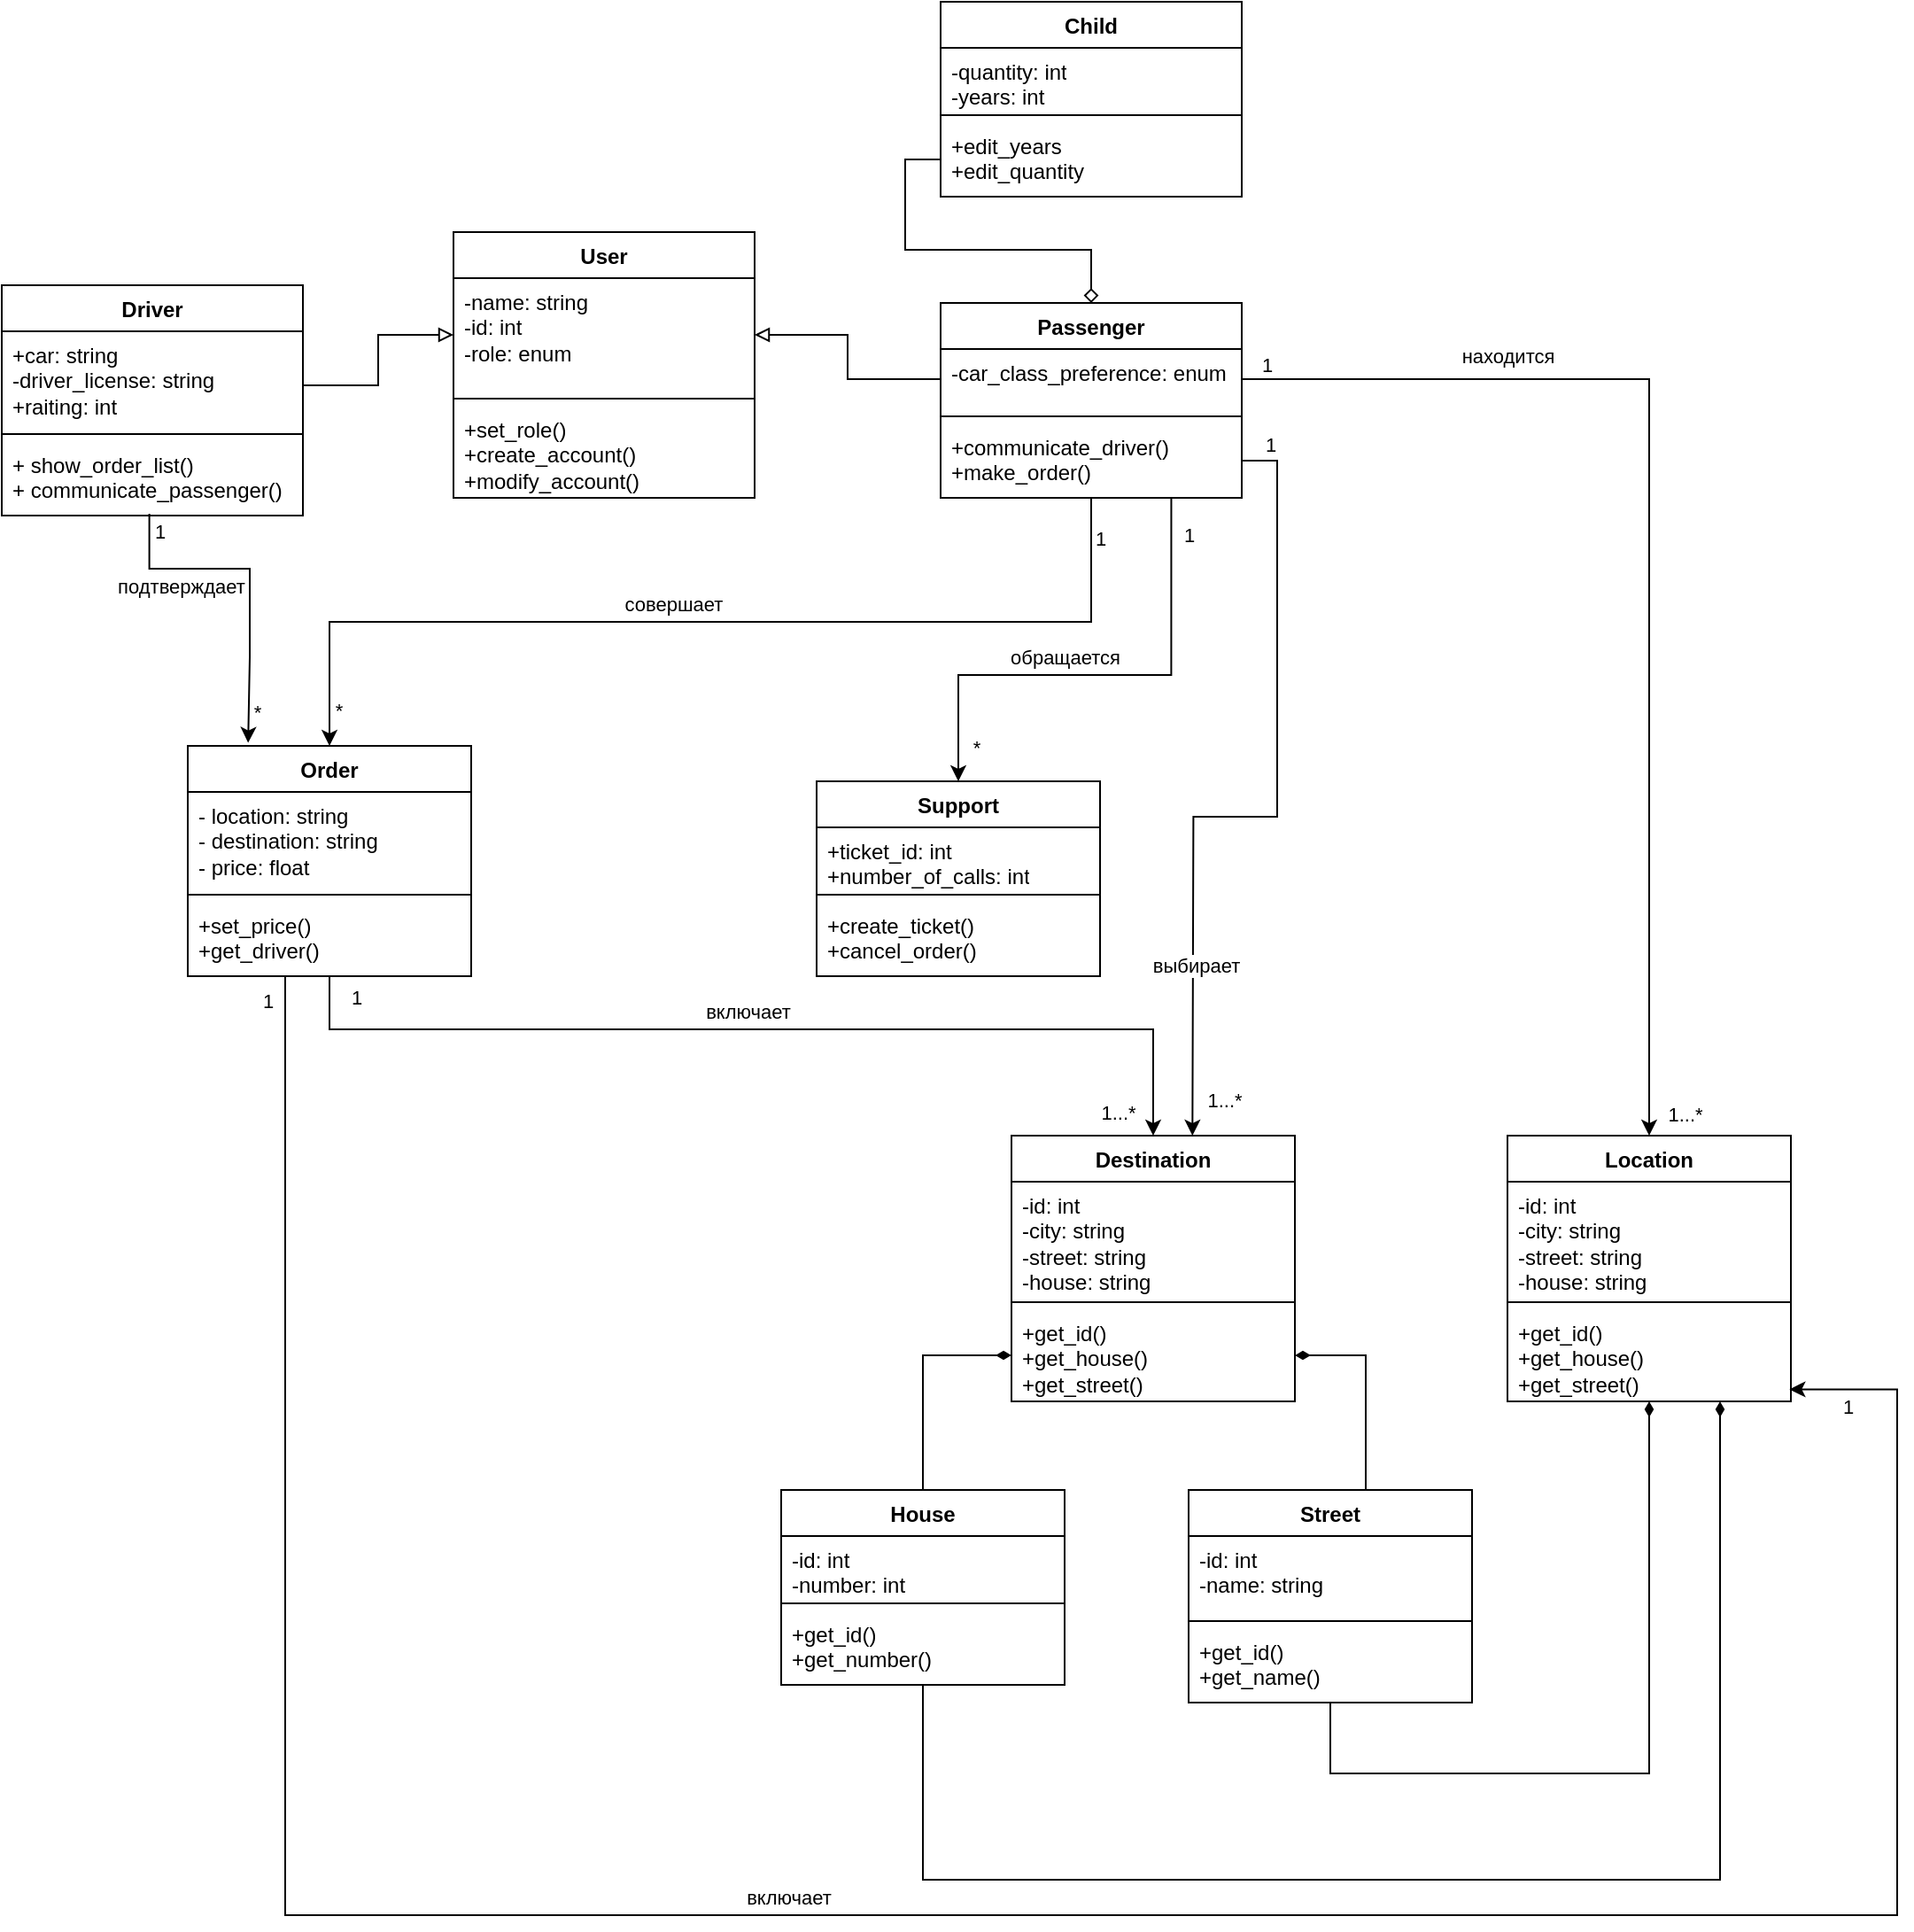 <mxfile version="24.2.7" type="github">
  <diagram name="Page-1" id="c4acf3e9-155e-7222-9cf6-157b1a14988f">
    <mxGraphModel dx="1708" dy="934" grid="1" gridSize="10" guides="1" tooltips="1" connect="1" arrows="1" fold="1" page="1" pageScale="1" pageWidth="850" pageHeight="1100" background="none" math="0" shadow="0">
      <root>
        <mxCell id="0" />
        <mxCell id="1" parent="0" />
        <mxCell id="ozyCctjF64l-_EtrSuxP-61" value="Driver" style="swimlane;fontStyle=1;align=center;verticalAlign=top;childLayout=stackLayout;horizontal=1;startSize=26;horizontalStack=0;resizeParent=1;resizeParentMax=0;resizeLast=0;collapsible=1;marginBottom=0;whiteSpace=wrap;html=1;" vertex="1" parent="1">
          <mxGeometry x="10" y="180" width="170" height="130" as="geometry" />
        </mxCell>
        <mxCell id="ozyCctjF64l-_EtrSuxP-62" value="+car: string&lt;div&gt;-driver_license: string&lt;/div&gt;&lt;div&gt;+raiting: int&lt;br&gt;&lt;/div&gt;" style="text;strokeColor=none;fillColor=none;align=left;verticalAlign=top;spacingLeft=4;spacingRight=4;overflow=hidden;rotatable=0;points=[[0,0.5],[1,0.5]];portConstraint=eastwest;whiteSpace=wrap;html=1;" vertex="1" parent="ozyCctjF64l-_EtrSuxP-61">
          <mxGeometry y="26" width="170" height="54" as="geometry" />
        </mxCell>
        <mxCell id="ozyCctjF64l-_EtrSuxP-63" value="" style="line;strokeWidth=1;fillColor=none;align=left;verticalAlign=middle;spacingTop=-1;spacingLeft=3;spacingRight=3;rotatable=0;labelPosition=right;points=[];portConstraint=eastwest;strokeColor=inherit;" vertex="1" parent="ozyCctjF64l-_EtrSuxP-61">
          <mxGeometry y="80" width="170" height="8" as="geometry" />
        </mxCell>
        <mxCell id="ozyCctjF64l-_EtrSuxP-64" value="+ show_order_list()&lt;div&gt;+ communicate_passenger()&lt;/div&gt;" style="text;strokeColor=none;fillColor=none;align=left;verticalAlign=top;spacingLeft=4;spacingRight=4;overflow=hidden;rotatable=0;points=[[0,0.5],[1,0.5]];portConstraint=eastwest;whiteSpace=wrap;html=1;" vertex="1" parent="ozyCctjF64l-_EtrSuxP-61">
          <mxGeometry y="88" width="170" height="42" as="geometry" />
        </mxCell>
        <mxCell id="ozyCctjF64l-_EtrSuxP-69" value="Passenger" style="swimlane;fontStyle=1;align=center;verticalAlign=top;childLayout=stackLayout;horizontal=1;startSize=26;horizontalStack=0;resizeParent=1;resizeParentMax=0;resizeLast=0;collapsible=1;marginBottom=0;whiteSpace=wrap;html=1;" vertex="1" parent="1">
          <mxGeometry x="540" y="190" width="170" height="110" as="geometry" />
        </mxCell>
        <mxCell id="ozyCctjF64l-_EtrSuxP-70" value="&lt;div&gt;-car_class_preference: enum&lt;/div&gt;" style="text;strokeColor=none;fillColor=none;align=left;verticalAlign=top;spacingLeft=4;spacingRight=4;overflow=hidden;rotatable=0;points=[[0,0.5],[1,0.5]];portConstraint=eastwest;whiteSpace=wrap;html=1;" vertex="1" parent="ozyCctjF64l-_EtrSuxP-69">
          <mxGeometry y="26" width="170" height="34" as="geometry" />
        </mxCell>
        <mxCell id="ozyCctjF64l-_EtrSuxP-71" value="" style="line;strokeWidth=1;fillColor=none;align=left;verticalAlign=middle;spacingTop=-1;spacingLeft=3;spacingRight=3;rotatable=0;labelPosition=right;points=[];portConstraint=eastwest;strokeColor=inherit;" vertex="1" parent="ozyCctjF64l-_EtrSuxP-69">
          <mxGeometry y="60" width="170" height="8" as="geometry" />
        </mxCell>
        <mxCell id="ozyCctjF64l-_EtrSuxP-72" value="&lt;div&gt;+communicate_driver()&lt;/div&gt;&lt;div&gt;+make_order()&lt;/div&gt;" style="text;strokeColor=none;fillColor=none;align=left;verticalAlign=top;spacingLeft=4;spacingRight=4;overflow=hidden;rotatable=0;points=[[0,0.5],[1,0.5]];portConstraint=eastwest;whiteSpace=wrap;html=1;" vertex="1" parent="ozyCctjF64l-_EtrSuxP-69">
          <mxGeometry y="68" width="170" height="42" as="geometry" />
        </mxCell>
        <mxCell id="ozyCctjF64l-_EtrSuxP-73" value="Order" style="swimlane;fontStyle=1;align=center;verticalAlign=top;childLayout=stackLayout;horizontal=1;startSize=26;horizontalStack=0;resizeParent=1;resizeParentMax=0;resizeLast=0;collapsible=1;marginBottom=0;whiteSpace=wrap;html=1;" vertex="1" parent="1">
          <mxGeometry x="115" y="440" width="160" height="130" as="geometry" />
        </mxCell>
        <mxCell id="ozyCctjF64l-_EtrSuxP-74" value="- location: string&lt;div&gt;- destination: string&lt;/div&gt;&lt;div&gt;&lt;span style=&quot;background-color: initial;&quot;&gt;- price: float&lt;/span&gt;&lt;/div&gt;" style="text;strokeColor=none;fillColor=none;align=left;verticalAlign=top;spacingLeft=4;spacingRight=4;overflow=hidden;rotatable=0;points=[[0,0.5],[1,0.5]];portConstraint=eastwest;whiteSpace=wrap;html=1;" vertex="1" parent="ozyCctjF64l-_EtrSuxP-73">
          <mxGeometry y="26" width="160" height="54" as="geometry" />
        </mxCell>
        <mxCell id="ozyCctjF64l-_EtrSuxP-75" value="" style="line;strokeWidth=1;fillColor=none;align=left;verticalAlign=middle;spacingTop=-1;spacingLeft=3;spacingRight=3;rotatable=0;labelPosition=right;points=[];portConstraint=eastwest;strokeColor=inherit;" vertex="1" parent="ozyCctjF64l-_EtrSuxP-73">
          <mxGeometry y="80" width="160" height="8" as="geometry" />
        </mxCell>
        <mxCell id="ozyCctjF64l-_EtrSuxP-76" value="+set_price()&lt;div&gt;+get_driver()&lt;/div&gt;" style="text;strokeColor=none;fillColor=none;align=left;verticalAlign=top;spacingLeft=4;spacingRight=4;overflow=hidden;rotatable=0;points=[[0,0.5],[1,0.5]];portConstraint=eastwest;whiteSpace=wrap;html=1;" vertex="1" parent="ozyCctjF64l-_EtrSuxP-73">
          <mxGeometry y="88" width="160" height="42" as="geometry" />
        </mxCell>
        <mxCell id="ozyCctjF64l-_EtrSuxP-81" value="Support" style="swimlane;fontStyle=1;align=center;verticalAlign=top;childLayout=stackLayout;horizontal=1;startSize=26;horizontalStack=0;resizeParent=1;resizeParentMax=0;resizeLast=0;collapsible=1;marginBottom=0;whiteSpace=wrap;html=1;" vertex="1" parent="1">
          <mxGeometry x="470" y="460" width="160" height="110" as="geometry" />
        </mxCell>
        <mxCell id="ozyCctjF64l-_EtrSuxP-82" value="+ticket_id: int&lt;div&gt;+number_of_calls: int&lt;/div&gt;" style="text;strokeColor=none;fillColor=none;align=left;verticalAlign=top;spacingLeft=4;spacingRight=4;overflow=hidden;rotatable=0;points=[[0,0.5],[1,0.5]];portConstraint=eastwest;whiteSpace=wrap;html=1;" vertex="1" parent="ozyCctjF64l-_EtrSuxP-81">
          <mxGeometry y="26" width="160" height="34" as="geometry" />
        </mxCell>
        <mxCell id="ozyCctjF64l-_EtrSuxP-83" value="" style="line;strokeWidth=1;fillColor=none;align=left;verticalAlign=middle;spacingTop=-1;spacingLeft=3;spacingRight=3;rotatable=0;labelPosition=right;points=[];portConstraint=eastwest;strokeColor=inherit;" vertex="1" parent="ozyCctjF64l-_EtrSuxP-81">
          <mxGeometry y="60" width="160" height="8" as="geometry" />
        </mxCell>
        <mxCell id="ozyCctjF64l-_EtrSuxP-84" value="+create_ticket()&lt;div&gt;+cancel_order()&lt;/div&gt;" style="text;strokeColor=none;fillColor=none;align=left;verticalAlign=top;spacingLeft=4;spacingRight=4;overflow=hidden;rotatable=0;points=[[0,0.5],[1,0.5]];portConstraint=eastwest;whiteSpace=wrap;html=1;" vertex="1" parent="ozyCctjF64l-_EtrSuxP-81">
          <mxGeometry y="68" width="160" height="42" as="geometry" />
        </mxCell>
        <mxCell id="ozyCctjF64l-_EtrSuxP-129" value="" style="edgeStyle=orthogonalEdgeStyle;rounded=0;orthogonalLoop=1;jettySize=auto;html=1;startArrow=classic;startFill=1;endArrow=none;endFill=0;" edge="1" parent="1" source="ozyCctjF64l-_EtrSuxP-85" target="ozyCctjF64l-_EtrSuxP-76">
          <mxGeometry relative="1" as="geometry">
            <Array as="points">
              <mxPoint x="660" y="600" />
              <mxPoint x="195" y="600" />
            </Array>
          </mxGeometry>
        </mxCell>
        <mxCell id="ozyCctjF64l-_EtrSuxP-136" value="включает" style="edgeLabel;html=1;align=center;verticalAlign=middle;resizable=0;points=[];" vertex="1" connectable="0" parent="ozyCctjF64l-_EtrSuxP-129">
          <mxGeometry x="-0.396" y="2" relative="1" as="geometry">
            <mxPoint x="-122" y="-12" as="offset" />
          </mxGeometry>
        </mxCell>
        <mxCell id="ozyCctjF64l-_EtrSuxP-147" value="1...*" style="edgeLabel;html=1;align=center;verticalAlign=middle;resizable=0;points=[];" vertex="1" connectable="0" parent="ozyCctjF64l-_EtrSuxP-129">
          <mxGeometry x="-0.951" relative="1" as="geometry">
            <mxPoint x="-20" as="offset" />
          </mxGeometry>
        </mxCell>
        <mxCell id="ozyCctjF64l-_EtrSuxP-148" value="1" style="edgeLabel;html=1;align=center;verticalAlign=middle;resizable=0;points=[];" vertex="1" connectable="0" parent="ozyCctjF64l-_EtrSuxP-129">
          <mxGeometry x="0.959" y="-1" relative="1" as="geometry">
            <mxPoint x="14" as="offset" />
          </mxGeometry>
        </mxCell>
        <mxCell id="ozyCctjF64l-_EtrSuxP-85" value="Destination" style="swimlane;fontStyle=1;align=center;verticalAlign=top;childLayout=stackLayout;horizontal=1;startSize=26;horizontalStack=0;resizeParent=1;resizeParentMax=0;resizeLast=0;collapsible=1;marginBottom=0;whiteSpace=wrap;html=1;" vertex="1" parent="1">
          <mxGeometry x="580" y="660" width="160" height="150" as="geometry" />
        </mxCell>
        <mxCell id="ozyCctjF64l-_EtrSuxP-86" value="&lt;div&gt;-id: int&lt;/div&gt;&lt;div&gt;-city: string&lt;/div&gt;&lt;div&gt;-street: string&lt;/div&gt;&lt;div&gt;-house: string&lt;/div&gt;" style="text;strokeColor=none;fillColor=none;align=left;verticalAlign=top;spacingLeft=4;spacingRight=4;overflow=hidden;rotatable=0;points=[[0,0.5],[1,0.5]];portConstraint=eastwest;whiteSpace=wrap;html=1;" vertex="1" parent="ozyCctjF64l-_EtrSuxP-85">
          <mxGeometry y="26" width="160" height="64" as="geometry" />
        </mxCell>
        <mxCell id="ozyCctjF64l-_EtrSuxP-87" value="" style="line;strokeWidth=1;fillColor=none;align=left;verticalAlign=middle;spacingTop=-1;spacingLeft=3;spacingRight=3;rotatable=0;labelPosition=right;points=[];portConstraint=eastwest;strokeColor=inherit;" vertex="1" parent="ozyCctjF64l-_EtrSuxP-85">
          <mxGeometry y="90" width="160" height="8" as="geometry" />
        </mxCell>
        <mxCell id="ozyCctjF64l-_EtrSuxP-88" value="+get_id()&lt;div&gt;+get_house()&lt;/div&gt;&lt;div&gt;+get_street()&lt;/div&gt;" style="text;strokeColor=none;fillColor=none;align=left;verticalAlign=top;spacingLeft=4;spacingRight=4;overflow=hidden;rotatable=0;points=[[0,0.5],[1,0.5]];portConstraint=eastwest;whiteSpace=wrap;html=1;" vertex="1" parent="ozyCctjF64l-_EtrSuxP-85">
          <mxGeometry y="98" width="160" height="52" as="geometry" />
        </mxCell>
        <mxCell id="ozyCctjF64l-_EtrSuxP-94" value="User" style="swimlane;fontStyle=1;align=center;verticalAlign=top;childLayout=stackLayout;horizontal=1;startSize=26;horizontalStack=0;resizeParent=1;resizeParentMax=0;resizeLast=0;collapsible=1;marginBottom=0;whiteSpace=wrap;html=1;" vertex="1" parent="1">
          <mxGeometry x="265" y="150" width="170" height="150" as="geometry" />
        </mxCell>
        <mxCell id="ozyCctjF64l-_EtrSuxP-95" value="-name: string&lt;div&gt;-id: int&lt;/div&gt;&lt;div&gt;-role: enum&lt;/div&gt;" style="text;strokeColor=none;fillColor=none;align=left;verticalAlign=top;spacingLeft=4;spacingRight=4;overflow=hidden;rotatable=0;points=[[0,0.5],[1,0.5]];portConstraint=eastwest;whiteSpace=wrap;html=1;" vertex="1" parent="ozyCctjF64l-_EtrSuxP-94">
          <mxGeometry y="26" width="170" height="64" as="geometry" />
        </mxCell>
        <mxCell id="ozyCctjF64l-_EtrSuxP-96" value="" style="line;strokeWidth=1;fillColor=none;align=left;verticalAlign=middle;spacingTop=-1;spacingLeft=3;spacingRight=3;rotatable=0;labelPosition=right;points=[];portConstraint=eastwest;strokeColor=inherit;" vertex="1" parent="ozyCctjF64l-_EtrSuxP-94">
          <mxGeometry y="90" width="170" height="8" as="geometry" />
        </mxCell>
        <mxCell id="ozyCctjF64l-_EtrSuxP-97" value="+set_role()&lt;div&gt;+&lt;span style=&quot;background-color: initial;&quot;&gt;create_account()&lt;/span&gt;&lt;/div&gt;&lt;div&gt;+modify_account()&lt;/div&gt;&lt;div&gt;&lt;br&gt;&lt;/div&gt;" style="text;strokeColor=none;fillColor=none;align=left;verticalAlign=top;spacingLeft=4;spacingRight=4;overflow=hidden;rotatable=0;points=[[0,0.5],[1,0.5]];portConstraint=eastwest;whiteSpace=wrap;html=1;" vertex="1" parent="ozyCctjF64l-_EtrSuxP-94">
          <mxGeometry y="98" width="170" height="52" as="geometry" />
        </mxCell>
        <mxCell id="ozyCctjF64l-_EtrSuxP-102" value="" style="edgeStyle=orthogonalEdgeStyle;rounded=0;orthogonalLoop=1;jettySize=auto;html=1;endArrow=none;endFill=0;entryX=0;entryY=0.5;entryDx=0;entryDy=0;startArrow=block;startFill=0;" edge="1" parent="1" source="ozyCctjF64l-_EtrSuxP-95" target="ozyCctjF64l-_EtrSuxP-70">
          <mxGeometry relative="1" as="geometry" />
        </mxCell>
        <mxCell id="ozyCctjF64l-_EtrSuxP-103" value="" style="edgeStyle=orthogonalEdgeStyle;rounded=0;orthogonalLoop=1;jettySize=auto;html=1;endArrow=none;endFill=0;entryX=1.002;entryY=0.564;entryDx=0;entryDy=0;entryPerimeter=0;startArrow=block;startFill=0;" edge="1" parent="1" source="ozyCctjF64l-_EtrSuxP-95" target="ozyCctjF64l-_EtrSuxP-62">
          <mxGeometry relative="1" as="geometry" />
        </mxCell>
        <mxCell id="ozyCctjF64l-_EtrSuxP-108" value="" style="edgeStyle=orthogonalEdgeStyle;rounded=0;orthogonalLoop=1;jettySize=auto;html=1;exitX=0.5;exitY=1.003;exitDx=0;exitDy=0;exitPerimeter=0;entryX=0.5;entryY=0;entryDx=0;entryDy=0;" edge="1" parent="1" source="ozyCctjF64l-_EtrSuxP-72" target="ozyCctjF64l-_EtrSuxP-73">
          <mxGeometry relative="1" as="geometry" />
        </mxCell>
        <mxCell id="ozyCctjF64l-_EtrSuxP-109" value="совершает" style="edgeLabel;html=1;align=center;verticalAlign=middle;resizable=0;points=[];" vertex="1" connectable="0" parent="ozyCctjF64l-_EtrSuxP-108">
          <mxGeometry x="0.076" relative="1" as="geometry">
            <mxPoint y="-10" as="offset" />
          </mxGeometry>
        </mxCell>
        <mxCell id="ozyCctjF64l-_EtrSuxP-110" value="1" style="edgeLabel;html=1;align=center;verticalAlign=middle;resizable=0;points=[];" vertex="1" connectable="0" parent="ozyCctjF64l-_EtrSuxP-108">
          <mxGeometry x="-0.92" y="-1" relative="1" as="geometry">
            <mxPoint x="6" as="offset" />
          </mxGeometry>
        </mxCell>
        <mxCell id="ozyCctjF64l-_EtrSuxP-111" value="*" style="edgeLabel;html=1;align=center;verticalAlign=middle;resizable=0;points=[];" vertex="1" connectable="0" parent="ozyCctjF64l-_EtrSuxP-108">
          <mxGeometry x="0.885" y="3" relative="1" as="geometry">
            <mxPoint x="2" y="13" as="offset" />
          </mxGeometry>
        </mxCell>
        <mxCell id="ozyCctjF64l-_EtrSuxP-112" value="" style="edgeStyle=orthogonalEdgeStyle;rounded=0;orthogonalLoop=1;jettySize=auto;html=1;entryX=0.213;entryY=-0.013;entryDx=0;entryDy=0;entryPerimeter=0;exitX=0.49;exitY=0.976;exitDx=0;exitDy=0;exitPerimeter=0;" edge="1" parent="1" source="ozyCctjF64l-_EtrSuxP-64" target="ozyCctjF64l-_EtrSuxP-73">
          <mxGeometry relative="1" as="geometry">
            <mxPoint x="95" y="280" as="sourcePoint" />
            <mxPoint x="145.08" y="419.87" as="targetPoint" />
            <Array as="points">
              <mxPoint x="93" y="340" />
              <mxPoint x="150" y="340" />
              <mxPoint x="150" y="390" />
              <mxPoint x="149" y="390" />
            </Array>
          </mxGeometry>
        </mxCell>
        <mxCell id="ozyCctjF64l-_EtrSuxP-113" value="подтверждает" style="edgeLabel;html=1;align=center;verticalAlign=middle;resizable=0;points=[];" vertex="1" connectable="0" parent="ozyCctjF64l-_EtrSuxP-112">
          <mxGeometry x="-0.114" y="-1" relative="1" as="geometry">
            <mxPoint x="-35" y="9" as="offset" />
          </mxGeometry>
        </mxCell>
        <mxCell id="ozyCctjF64l-_EtrSuxP-114" value="1" style="edgeLabel;html=1;align=center;verticalAlign=middle;resizable=0;points=[];" vertex="1" connectable="0" parent="ozyCctjF64l-_EtrSuxP-112">
          <mxGeometry x="-0.896" y="1" relative="1" as="geometry">
            <mxPoint x="4" as="offset" />
          </mxGeometry>
        </mxCell>
        <mxCell id="ozyCctjF64l-_EtrSuxP-115" value="*" style="edgeLabel;html=1;align=center;verticalAlign=middle;resizable=0;points=[];" vertex="1" connectable="0" parent="ozyCctjF64l-_EtrSuxP-112">
          <mxGeometry x="0.916" y="-1" relative="1" as="geometry">
            <mxPoint x="6" y="-10" as="offset" />
          </mxGeometry>
        </mxCell>
        <mxCell id="ozyCctjF64l-_EtrSuxP-121" style="edgeStyle=orthogonalEdgeStyle;rounded=0;orthogonalLoop=1;jettySize=auto;html=1;entryX=0.766;entryY=0.99;entryDx=0;entryDy=0;entryPerimeter=0;startArrow=classic;startFill=1;endArrow=none;endFill=0;" edge="1" parent="1" source="ozyCctjF64l-_EtrSuxP-81" target="ozyCctjF64l-_EtrSuxP-72">
          <mxGeometry relative="1" as="geometry">
            <Array as="points">
              <mxPoint x="550" y="400" />
              <mxPoint x="670" y="400" />
            </Array>
          </mxGeometry>
        </mxCell>
        <mxCell id="ozyCctjF64l-_EtrSuxP-122" value="обращается" style="edgeLabel;html=1;align=center;verticalAlign=middle;resizable=0;points=[];" vertex="1" connectable="0" parent="ozyCctjF64l-_EtrSuxP-121">
          <mxGeometry x="0.075" y="-2" relative="1" as="geometry">
            <mxPoint x="-31" y="-12" as="offset" />
          </mxGeometry>
        </mxCell>
        <mxCell id="ozyCctjF64l-_EtrSuxP-123" value="1" style="edgeLabel;html=1;align=center;verticalAlign=middle;resizable=0;points=[];" vertex="1" connectable="0" parent="ozyCctjF64l-_EtrSuxP-121">
          <mxGeometry x="0.851" y="-3" relative="1" as="geometry">
            <mxPoint x="7" as="offset" />
          </mxGeometry>
        </mxCell>
        <mxCell id="ozyCctjF64l-_EtrSuxP-124" value="*" style="edgeLabel;html=1;align=center;verticalAlign=middle;resizable=0;points=[];" vertex="1" connectable="0" parent="ozyCctjF64l-_EtrSuxP-121">
          <mxGeometry x="-0.861" y="1" relative="1" as="geometry">
            <mxPoint x="11" as="offset" />
          </mxGeometry>
        </mxCell>
        <mxCell id="ozyCctjF64l-_EtrSuxP-132" value="" style="edgeStyle=orthogonalEdgeStyle;rounded=0;orthogonalLoop=1;jettySize=auto;html=1;entryX=0.451;entryY=-0.001;entryDx=0;entryDy=0;entryPerimeter=0;" edge="1" parent="1" source="ozyCctjF64l-_EtrSuxP-72">
          <mxGeometry relative="1" as="geometry">
            <mxPoint x="740" y="279.12" as="sourcePoint" />
            <mxPoint x="682.16" y="659.996" as="targetPoint" />
          </mxGeometry>
        </mxCell>
        <mxCell id="ozyCctjF64l-_EtrSuxP-133" value="1" style="edgeLabel;html=1;align=center;verticalAlign=middle;resizable=0;points=[];" vertex="1" connectable="0" parent="ozyCctjF64l-_EtrSuxP-132">
          <mxGeometry x="-0.928" relative="1" as="geometry">
            <mxPoint y="-9" as="offset" />
          </mxGeometry>
        </mxCell>
        <mxCell id="ozyCctjF64l-_EtrSuxP-134" value="1...*" style="edgeLabel;html=1;align=center;verticalAlign=middle;resizable=0;points=[];" vertex="1" connectable="0" parent="ozyCctjF64l-_EtrSuxP-132">
          <mxGeometry x="0.909" y="-2" relative="1" as="geometry">
            <mxPoint x="20" as="offset" />
          </mxGeometry>
        </mxCell>
        <mxCell id="ozyCctjF64l-_EtrSuxP-135" value="выбирает" style="edgeLabel;html=1;align=center;verticalAlign=middle;resizable=0;points=[];" vertex="1" connectable="0" parent="ozyCctjF64l-_EtrSuxP-132">
          <mxGeometry x="0.57" y="1" relative="1" as="geometry">
            <mxPoint as="offset" />
          </mxGeometry>
        </mxCell>
        <mxCell id="ozyCctjF64l-_EtrSuxP-145" style="edgeStyle=orthogonalEdgeStyle;rounded=0;orthogonalLoop=1;jettySize=auto;html=1;entryX=0;entryY=0.5;entryDx=0;entryDy=0;endArrow=diamondThin;endFill=1;" edge="1" parent="1" source="ozyCctjF64l-_EtrSuxP-137" target="ozyCctjF64l-_EtrSuxP-88">
          <mxGeometry relative="1" as="geometry" />
        </mxCell>
        <mxCell id="ozyCctjF64l-_EtrSuxP-154" style="edgeStyle=orthogonalEdgeStyle;rounded=0;orthogonalLoop=1;jettySize=auto;html=1;endArrow=diamondThin;endFill=1;" edge="1" parent="1" source="ozyCctjF64l-_EtrSuxP-137" target="ozyCctjF64l-_EtrSuxP-152">
          <mxGeometry relative="1" as="geometry">
            <Array as="points">
              <mxPoint x="530" y="1080" />
              <mxPoint x="980" y="1080" />
            </Array>
          </mxGeometry>
        </mxCell>
        <mxCell id="ozyCctjF64l-_EtrSuxP-137" value="House" style="swimlane;fontStyle=1;align=center;verticalAlign=top;childLayout=stackLayout;horizontal=1;startSize=26;horizontalStack=0;resizeParent=1;resizeParentMax=0;resizeLast=0;collapsible=1;marginBottom=0;whiteSpace=wrap;html=1;" vertex="1" parent="1">
          <mxGeometry x="450" y="860" width="160" height="110" as="geometry" />
        </mxCell>
        <mxCell id="ozyCctjF64l-_EtrSuxP-138" value="&lt;div&gt;-id: int&lt;/div&gt;&lt;div&gt;-number: int&lt;/div&gt;" style="text;strokeColor=none;fillColor=none;align=left;verticalAlign=top;spacingLeft=4;spacingRight=4;overflow=hidden;rotatable=0;points=[[0,0.5],[1,0.5]];portConstraint=eastwest;whiteSpace=wrap;html=1;" vertex="1" parent="ozyCctjF64l-_EtrSuxP-137">
          <mxGeometry y="26" width="160" height="34" as="geometry" />
        </mxCell>
        <mxCell id="ozyCctjF64l-_EtrSuxP-139" value="" style="line;strokeWidth=1;fillColor=none;align=left;verticalAlign=middle;spacingTop=-1;spacingLeft=3;spacingRight=3;rotatable=0;labelPosition=right;points=[];portConstraint=eastwest;strokeColor=inherit;" vertex="1" parent="ozyCctjF64l-_EtrSuxP-137">
          <mxGeometry y="60" width="160" height="8" as="geometry" />
        </mxCell>
        <mxCell id="ozyCctjF64l-_EtrSuxP-140" value="+get_id()&lt;div&gt;+get_number()&lt;br&gt;&lt;/div&gt;" style="text;strokeColor=none;fillColor=none;align=left;verticalAlign=top;spacingLeft=4;spacingRight=4;overflow=hidden;rotatable=0;points=[[0,0.5],[1,0.5]];portConstraint=eastwest;whiteSpace=wrap;html=1;" vertex="1" parent="ozyCctjF64l-_EtrSuxP-137">
          <mxGeometry y="68" width="160" height="42" as="geometry" />
        </mxCell>
        <mxCell id="ozyCctjF64l-_EtrSuxP-146" style="edgeStyle=orthogonalEdgeStyle;rounded=0;orthogonalLoop=1;jettySize=auto;html=1;entryX=1;entryY=0.5;entryDx=0;entryDy=0;endArrow=diamondThin;endFill=1;" edge="1" parent="1" source="ozyCctjF64l-_EtrSuxP-141" target="ozyCctjF64l-_EtrSuxP-88">
          <mxGeometry relative="1" as="geometry">
            <Array as="points">
              <mxPoint x="780" y="784" />
            </Array>
          </mxGeometry>
        </mxCell>
        <mxCell id="ozyCctjF64l-_EtrSuxP-153" style="edgeStyle=orthogonalEdgeStyle;rounded=0;orthogonalLoop=1;jettySize=auto;html=1;endArrow=diamondThin;endFill=1;" edge="1" parent="1" source="ozyCctjF64l-_EtrSuxP-141" target="ozyCctjF64l-_EtrSuxP-152">
          <mxGeometry relative="1" as="geometry">
            <Array as="points">
              <mxPoint x="760" y="1020" />
              <mxPoint x="940" y="1020" />
            </Array>
          </mxGeometry>
        </mxCell>
        <mxCell id="ozyCctjF64l-_EtrSuxP-141" value="Street" style="swimlane;fontStyle=1;align=center;verticalAlign=top;childLayout=stackLayout;horizontal=1;startSize=26;horizontalStack=0;resizeParent=1;resizeParentMax=0;resizeLast=0;collapsible=1;marginBottom=0;whiteSpace=wrap;html=1;" vertex="1" parent="1">
          <mxGeometry x="680" y="860" width="160" height="120" as="geometry" />
        </mxCell>
        <mxCell id="ozyCctjF64l-_EtrSuxP-142" value="&lt;div&gt;-id: int&lt;/div&gt;&lt;div&gt;-name: string&lt;/div&gt;" style="text;strokeColor=none;fillColor=none;align=left;verticalAlign=top;spacingLeft=4;spacingRight=4;overflow=hidden;rotatable=0;points=[[0,0.5],[1,0.5]];portConstraint=eastwest;whiteSpace=wrap;html=1;" vertex="1" parent="ozyCctjF64l-_EtrSuxP-141">
          <mxGeometry y="26" width="160" height="44" as="geometry" />
        </mxCell>
        <mxCell id="ozyCctjF64l-_EtrSuxP-143" value="" style="line;strokeWidth=1;fillColor=none;align=left;verticalAlign=middle;spacingTop=-1;spacingLeft=3;spacingRight=3;rotatable=0;labelPosition=right;points=[];portConstraint=eastwest;strokeColor=inherit;" vertex="1" parent="ozyCctjF64l-_EtrSuxP-141">
          <mxGeometry y="70" width="160" height="8" as="geometry" />
        </mxCell>
        <mxCell id="ozyCctjF64l-_EtrSuxP-144" value="+get_id()&lt;div&gt;&lt;span style=&quot;background-color: initial;&quot;&gt;+get_name()&lt;/span&gt;&lt;/div&gt;" style="text;strokeColor=none;fillColor=none;align=left;verticalAlign=top;spacingLeft=4;spacingRight=4;overflow=hidden;rotatable=0;points=[[0,0.5],[1,0.5]];portConstraint=eastwest;whiteSpace=wrap;html=1;" vertex="1" parent="ozyCctjF64l-_EtrSuxP-141">
          <mxGeometry y="78" width="160" height="42" as="geometry" />
        </mxCell>
        <mxCell id="ozyCctjF64l-_EtrSuxP-149" value="Location" style="swimlane;fontStyle=1;align=center;verticalAlign=top;childLayout=stackLayout;horizontal=1;startSize=26;horizontalStack=0;resizeParent=1;resizeParentMax=0;resizeLast=0;collapsible=1;marginBottom=0;whiteSpace=wrap;html=1;" vertex="1" parent="1">
          <mxGeometry x="860" y="660" width="160" height="150" as="geometry" />
        </mxCell>
        <mxCell id="ozyCctjF64l-_EtrSuxP-150" value="&lt;div&gt;-id: int&lt;/div&gt;&lt;div&gt;-city: string&lt;/div&gt;&lt;div&gt;-street: string&lt;/div&gt;&lt;div&gt;-house: string&lt;/div&gt;" style="text;strokeColor=none;fillColor=none;align=left;verticalAlign=top;spacingLeft=4;spacingRight=4;overflow=hidden;rotatable=0;points=[[0,0.5],[1,0.5]];portConstraint=eastwest;whiteSpace=wrap;html=1;" vertex="1" parent="ozyCctjF64l-_EtrSuxP-149">
          <mxGeometry y="26" width="160" height="64" as="geometry" />
        </mxCell>
        <mxCell id="ozyCctjF64l-_EtrSuxP-151" value="" style="line;strokeWidth=1;fillColor=none;align=left;verticalAlign=middle;spacingTop=-1;spacingLeft=3;spacingRight=3;rotatable=0;labelPosition=right;points=[];portConstraint=eastwest;strokeColor=inherit;" vertex="1" parent="ozyCctjF64l-_EtrSuxP-149">
          <mxGeometry y="90" width="160" height="8" as="geometry" />
        </mxCell>
        <mxCell id="ozyCctjF64l-_EtrSuxP-152" value="+get_id()&lt;div&gt;+get_house()&lt;/div&gt;&lt;div&gt;+get_street()&lt;/div&gt;" style="text;strokeColor=none;fillColor=none;align=left;verticalAlign=top;spacingLeft=4;spacingRight=4;overflow=hidden;rotatable=0;points=[[0,0.5],[1,0.5]];portConstraint=eastwest;whiteSpace=wrap;html=1;" vertex="1" parent="ozyCctjF64l-_EtrSuxP-149">
          <mxGeometry y="98" width="160" height="52" as="geometry" />
        </mxCell>
        <mxCell id="ozyCctjF64l-_EtrSuxP-155" style="edgeStyle=orthogonalEdgeStyle;rounded=0;orthogonalLoop=1;jettySize=auto;html=1;" edge="1" parent="1" source="ozyCctjF64l-_EtrSuxP-70" target="ozyCctjF64l-_EtrSuxP-149">
          <mxGeometry relative="1" as="geometry" />
        </mxCell>
        <mxCell id="ozyCctjF64l-_EtrSuxP-156" value="1" style="edgeLabel;html=1;align=center;verticalAlign=middle;resizable=0;points=[];" vertex="1" connectable="0" parent="ozyCctjF64l-_EtrSuxP-155">
          <mxGeometry x="-0.958" y="-1" relative="1" as="geometry">
            <mxPoint y="-9" as="offset" />
          </mxGeometry>
        </mxCell>
        <mxCell id="ozyCctjF64l-_EtrSuxP-157" value="1...*" style="edgeLabel;html=1;align=center;verticalAlign=middle;resizable=0;points=[];" vertex="1" connectable="0" parent="ozyCctjF64l-_EtrSuxP-155">
          <mxGeometry x="0.962" y="1" relative="1" as="geometry">
            <mxPoint x="19" as="offset" />
          </mxGeometry>
        </mxCell>
        <mxCell id="ozyCctjF64l-_EtrSuxP-158" value="находится" style="edgeLabel;html=1;align=center;verticalAlign=middle;resizable=0;points=[];" vertex="1" connectable="0" parent="ozyCctjF64l-_EtrSuxP-155">
          <mxGeometry x="0.398" relative="1" as="geometry">
            <mxPoint x="-80" y="-242" as="offset" />
          </mxGeometry>
        </mxCell>
        <mxCell id="ozyCctjF64l-_EtrSuxP-159" style="edgeStyle=orthogonalEdgeStyle;rounded=0;orthogonalLoop=1;jettySize=auto;html=1;entryX=0.995;entryY=0.869;entryDx=0;entryDy=0;entryPerimeter=0;" edge="1" parent="1" source="ozyCctjF64l-_EtrSuxP-76" target="ozyCctjF64l-_EtrSuxP-152">
          <mxGeometry relative="1" as="geometry">
            <mxPoint x="1070" y="750" as="targetPoint" />
            <Array as="points">
              <mxPoint x="170" y="1100" />
              <mxPoint x="1080" y="1100" />
              <mxPoint x="1080" y="803" />
            </Array>
          </mxGeometry>
        </mxCell>
        <mxCell id="ozyCctjF64l-_EtrSuxP-160" value="1" style="edgeLabel;html=1;align=center;verticalAlign=middle;resizable=0;points=[];" vertex="1" connectable="0" parent="ozyCctjF64l-_EtrSuxP-159">
          <mxGeometry x="-0.985" y="2" relative="1" as="geometry">
            <mxPoint x="-12" as="offset" />
          </mxGeometry>
        </mxCell>
        <mxCell id="ozyCctjF64l-_EtrSuxP-161" value="включает" style="edgeLabel;html=1;align=center;verticalAlign=middle;resizable=0;points=[];" vertex="1" connectable="0" parent="ozyCctjF64l-_EtrSuxP-159">
          <mxGeometry x="-0.095" y="-1" relative="1" as="geometry">
            <mxPoint y="-11" as="offset" />
          </mxGeometry>
        </mxCell>
        <mxCell id="ozyCctjF64l-_EtrSuxP-162" value="1" style="edgeLabel;html=1;align=center;verticalAlign=middle;resizable=0;points=[];" vertex="1" connectable="0" parent="ozyCctjF64l-_EtrSuxP-159">
          <mxGeometry x="0.975" relative="1" as="geometry">
            <mxPoint x="10" y="10" as="offset" />
          </mxGeometry>
        </mxCell>
        <mxCell id="ozyCctjF64l-_EtrSuxP-163" value="Child" style="swimlane;fontStyle=1;align=center;verticalAlign=top;childLayout=stackLayout;horizontal=1;startSize=26;horizontalStack=0;resizeParent=1;resizeParentMax=0;resizeLast=0;collapsible=1;marginBottom=0;whiteSpace=wrap;html=1;" vertex="1" parent="1">
          <mxGeometry x="540" y="20" width="170" height="110" as="geometry" />
        </mxCell>
        <mxCell id="ozyCctjF64l-_EtrSuxP-164" value="&lt;div&gt;-quantity: int&lt;/div&gt;&lt;div&gt;-years: int&lt;/div&gt;" style="text;strokeColor=none;fillColor=none;align=left;verticalAlign=top;spacingLeft=4;spacingRight=4;overflow=hidden;rotatable=0;points=[[0,0.5],[1,0.5]];portConstraint=eastwest;whiteSpace=wrap;html=1;" vertex="1" parent="ozyCctjF64l-_EtrSuxP-163">
          <mxGeometry y="26" width="170" height="34" as="geometry" />
        </mxCell>
        <mxCell id="ozyCctjF64l-_EtrSuxP-165" value="" style="line;strokeWidth=1;fillColor=none;align=left;verticalAlign=middle;spacingTop=-1;spacingLeft=3;spacingRight=3;rotatable=0;labelPosition=right;points=[];portConstraint=eastwest;strokeColor=inherit;" vertex="1" parent="ozyCctjF64l-_EtrSuxP-163">
          <mxGeometry y="60" width="170" height="8" as="geometry" />
        </mxCell>
        <mxCell id="ozyCctjF64l-_EtrSuxP-166" value="+edit_years&lt;div&gt;+edit_quantity&lt;/div&gt;" style="text;strokeColor=none;fillColor=none;align=left;verticalAlign=top;spacingLeft=4;spacingRight=4;overflow=hidden;rotatable=0;points=[[0,0.5],[1,0.5]];portConstraint=eastwest;whiteSpace=wrap;html=1;" vertex="1" parent="ozyCctjF64l-_EtrSuxP-163">
          <mxGeometry y="68" width="170" height="42" as="geometry" />
        </mxCell>
        <mxCell id="ozyCctjF64l-_EtrSuxP-167" style="edgeStyle=orthogonalEdgeStyle;rounded=0;orthogonalLoop=1;jettySize=auto;html=1;endArrow=diamond;endFill=0;" edge="1" parent="1" source="ozyCctjF64l-_EtrSuxP-166" target="ozyCctjF64l-_EtrSuxP-69">
          <mxGeometry relative="1" as="geometry" />
        </mxCell>
      </root>
    </mxGraphModel>
  </diagram>
</mxfile>
